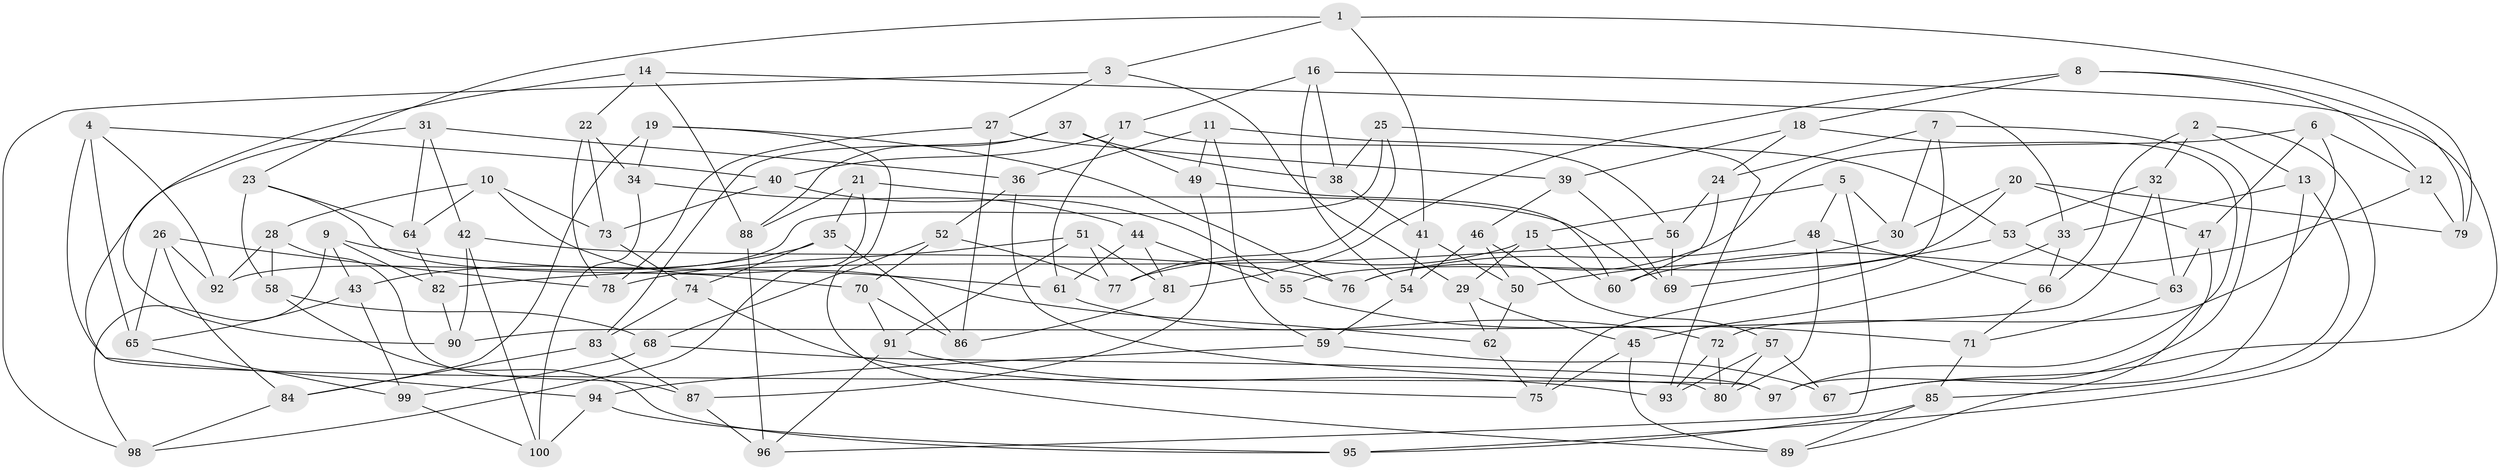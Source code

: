 // Generated by graph-tools (version 1.1) at 2025/11/02/21/25 10:11:16]
// undirected, 100 vertices, 200 edges
graph export_dot {
graph [start="1"]
  node [color=gray90,style=filled];
  1;
  2;
  3;
  4;
  5;
  6;
  7;
  8;
  9;
  10;
  11;
  12;
  13;
  14;
  15;
  16;
  17;
  18;
  19;
  20;
  21;
  22;
  23;
  24;
  25;
  26;
  27;
  28;
  29;
  30;
  31;
  32;
  33;
  34;
  35;
  36;
  37;
  38;
  39;
  40;
  41;
  42;
  43;
  44;
  45;
  46;
  47;
  48;
  49;
  50;
  51;
  52;
  53;
  54;
  55;
  56;
  57;
  58;
  59;
  60;
  61;
  62;
  63;
  64;
  65;
  66;
  67;
  68;
  69;
  70;
  71;
  72;
  73;
  74;
  75;
  76;
  77;
  78;
  79;
  80;
  81;
  82;
  83;
  84;
  85;
  86;
  87;
  88;
  89;
  90;
  91;
  92;
  93;
  94;
  95;
  96;
  97;
  98;
  99;
  100;
  1 -- 79;
  1 -- 3;
  1 -- 23;
  1 -- 41;
  2 -- 13;
  2 -- 66;
  2 -- 32;
  2 -- 95;
  3 -- 29;
  3 -- 98;
  3 -- 27;
  4 -- 97;
  4 -- 92;
  4 -- 65;
  4 -- 40;
  5 -- 30;
  5 -- 96;
  5 -- 48;
  5 -- 15;
  6 -- 47;
  6 -- 72;
  6 -- 76;
  6 -- 12;
  7 -- 75;
  7 -- 30;
  7 -- 67;
  7 -- 24;
  8 -- 81;
  8 -- 18;
  8 -- 12;
  8 -- 79;
  9 -- 98;
  9 -- 61;
  9 -- 82;
  9 -- 43;
  10 -- 28;
  10 -- 73;
  10 -- 64;
  10 -- 62;
  11 -- 36;
  11 -- 59;
  11 -- 53;
  11 -- 49;
  12 -- 60;
  12 -- 79;
  13 -- 33;
  13 -- 85;
  13 -- 97;
  14 -- 90;
  14 -- 88;
  14 -- 22;
  14 -- 33;
  15 -- 60;
  15 -- 29;
  15 -- 77;
  16 -- 54;
  16 -- 38;
  16 -- 67;
  16 -- 17;
  17 -- 61;
  17 -- 56;
  17 -- 40;
  18 -- 97;
  18 -- 39;
  18 -- 24;
  19 -- 76;
  19 -- 34;
  19 -- 89;
  19 -- 84;
  20 -- 47;
  20 -- 79;
  20 -- 55;
  20 -- 30;
  21 -- 88;
  21 -- 69;
  21 -- 35;
  21 -- 98;
  22 -- 73;
  22 -- 78;
  22 -- 34;
  23 -- 58;
  23 -- 64;
  23 -- 70;
  24 -- 56;
  24 -- 60;
  25 -- 38;
  25 -- 77;
  25 -- 93;
  25 -- 92;
  26 -- 92;
  26 -- 65;
  26 -- 78;
  26 -- 84;
  27 -- 39;
  27 -- 78;
  27 -- 86;
  28 -- 87;
  28 -- 58;
  28 -- 92;
  29 -- 62;
  29 -- 45;
  30 -- 50;
  31 -- 42;
  31 -- 64;
  31 -- 94;
  31 -- 36;
  32 -- 63;
  32 -- 53;
  32 -- 90;
  33 -- 66;
  33 -- 45;
  34 -- 44;
  34 -- 100;
  35 -- 86;
  35 -- 74;
  35 -- 43;
  36 -- 80;
  36 -- 52;
  37 -- 83;
  37 -- 88;
  37 -- 38;
  37 -- 49;
  38 -- 41;
  39 -- 69;
  39 -- 46;
  40 -- 55;
  40 -- 73;
  41 -- 54;
  41 -- 50;
  42 -- 100;
  42 -- 76;
  42 -- 90;
  43 -- 65;
  43 -- 99;
  44 -- 55;
  44 -- 61;
  44 -- 81;
  45 -- 75;
  45 -- 89;
  46 -- 50;
  46 -- 57;
  46 -- 54;
  47 -- 63;
  47 -- 89;
  48 -- 80;
  48 -- 76;
  48 -- 66;
  49 -- 60;
  49 -- 87;
  50 -- 62;
  51 -- 77;
  51 -- 81;
  51 -- 78;
  51 -- 91;
  52 -- 70;
  52 -- 68;
  52 -- 77;
  53 -- 69;
  53 -- 63;
  54 -- 59;
  55 -- 71;
  56 -- 82;
  56 -- 69;
  57 -- 80;
  57 -- 67;
  57 -- 93;
  58 -- 95;
  58 -- 68;
  59 -- 94;
  59 -- 67;
  61 -- 72;
  62 -- 75;
  63 -- 71;
  64 -- 82;
  65 -- 99;
  66 -- 71;
  68 -- 97;
  68 -- 99;
  70 -- 86;
  70 -- 91;
  71 -- 85;
  72 -- 93;
  72 -- 80;
  73 -- 74;
  74 -- 75;
  74 -- 83;
  81 -- 86;
  82 -- 90;
  83 -- 84;
  83 -- 87;
  84 -- 98;
  85 -- 95;
  85 -- 89;
  87 -- 96;
  88 -- 96;
  91 -- 96;
  91 -- 93;
  94 -- 95;
  94 -- 100;
  99 -- 100;
}
